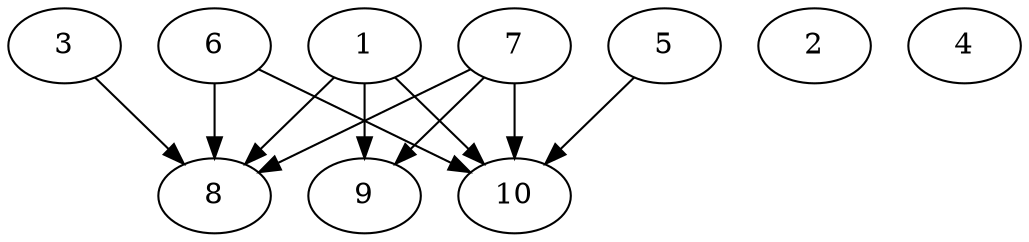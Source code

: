 // DAG automatically generated by daggen at Thu Oct  3 13:58:05 2019
// ./daggen --dot -n 10 --ccr 0.5 --fat 0.7 --regular 0.5 --density 0.6 --mindata 5242880 --maxdata 52428800 
digraph G {
  1 [size="88594432", alpha="0.16", expect_size="44297216"] 
  1 -> 8 [size ="44297216"]
  1 -> 9 [size ="44297216"]
  1 -> 10 [size ="44297216"]
  2 [size="92684288", alpha="0.10", expect_size="46342144"] 
  3 [size="74860544", alpha="0.10", expect_size="37430272"] 
  3 -> 8 [size ="37430272"]
  4 [size="60086272", alpha="0.00", expect_size="30043136"] 
  5 [size="23076864", alpha="0.05", expect_size="11538432"] 
  5 -> 10 [size ="11538432"]
  6 [size="31651840", alpha="0.02", expect_size="15825920"] 
  6 -> 8 [size ="15825920"]
  6 -> 10 [size ="15825920"]
  7 [size="47964160", alpha="0.15", expect_size="23982080"] 
  7 -> 8 [size ="23982080"]
  7 -> 9 [size ="23982080"]
  7 -> 10 [size ="23982080"]
  8 [size="15683584", alpha="0.16", expect_size="7841792"] 
  9 [size="38735872", alpha="0.10", expect_size="19367936"] 
  10 [size="43079680", alpha="0.08", expect_size="21539840"] 
}
